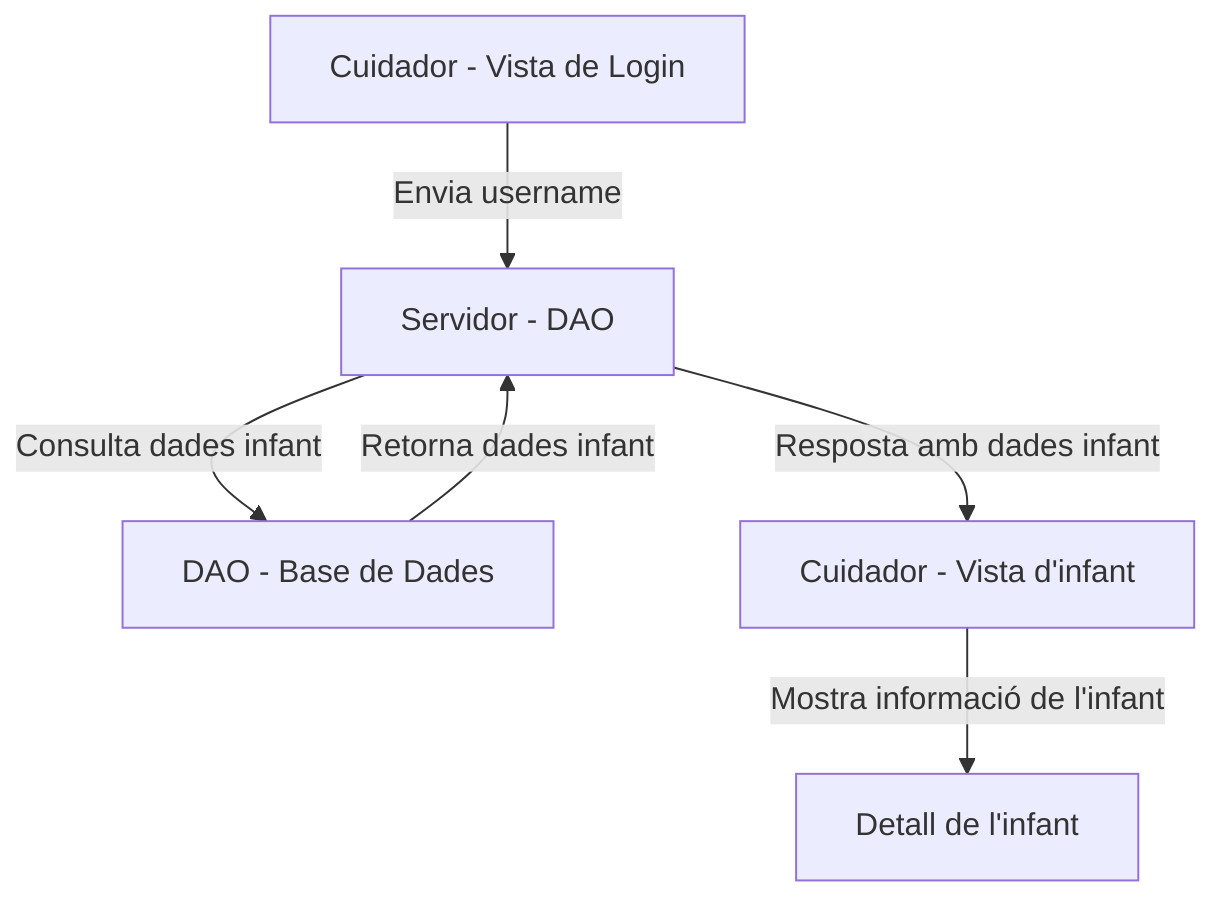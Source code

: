 flowchart TD
    A[Cuidador - Vista de Login] -->|Envia username| B[Servidor - DAO]
    B -->|Consulta dades infant| C[DAO - Base de Dades]
    C -->|Retorna dades infant| B
    B -->|Resposta amb dades infant| D[Cuidador - Vista d'infant]
    D -->|Mostra informació de l'infant| E[Detall de l'infant]
